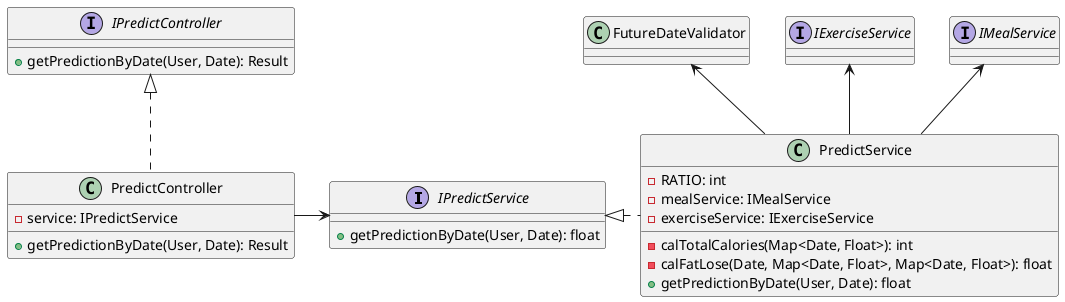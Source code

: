 @startuml
'https://plantuml.com/class-diagram
interface IPredictService {
  + getPredictionByDate(User, Date): float
}

interface IPredictController {
  + getPredictionByDate(User, Date): Result
}

class PredictController {
  - service: IPredictService

  + getPredictionByDate(User, Date): Result
}

class PredictService {
 - RATIO: int
 - mealService: IMealService
 - exerciseService: IExerciseService

 - calTotalCalories(Map<Date, Float>): int
 - calFatLose(Date, Map<Date, Float>, Map<Date, Float>): float
 + getPredictionByDate(User, Date): float
}

class FutureDateValidator{

}

interface IExerciseService {}
interface IMealService {}

IPredictController <|.down. PredictController
PredictController -right-> IPredictService
PredictService .left.|> IPredictService
IMealService <-- PredictService
IExerciseService <-- PredictService
FutureDateValidator <-- PredictService

@enduml